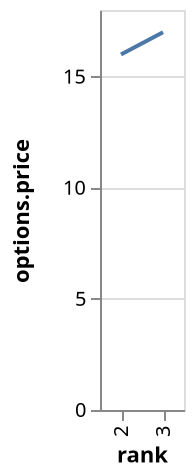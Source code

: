 {
  "$schema": "https://vega.github.io/schema/vega/v4.json",
  "autosize": "pad",
  "padding": 5,
  "height": 200,
  "style": "cell",
  "data": [
    {
      "name": "source_0",
      "values": [
        {"rank": "1"},
        {"rank": "2", "options": {"price": 16}},
        {"rank": "3", "options": {"price": 17}}
      ]
    },
    {
      "name": "data_0",
      "source": "source_0",
      "transform": [
        {
          "type": "formula",
          "expr": "datum[\"options\"] && datum[\"options\"][\"price\"]",
          "as": "options.price"
        },
        {"type": "filter", "expr": "datum.options != null"}
      ]
    }
  ],
  "signals": [
    {"name": "x_step", "value": 21},
    {
      "name": "width",
      "update": "bandspace(domain('x').length, 1, 0.5) * x_step"
    }
  ],
  "marks": [
    {
      "name": "marks",
      "type": "line",
      "style": ["line"],
      "sort": {"field": "datum[\"rank\"]", "order": "descending"},
      "from": {"data": "data_0"},
      "encode": {
        "update": {
          "stroke": {"value": "#4c78a8"},
          "tooltip": {
            "signal": "{\"rank\": ''+datum[\"rank\"], \"options.price\": format(datum[\"options.price\"], \"\")}"
          },
          "x": {"scale": "x", "field": "rank"},
          "y": {"scale": "y", "field": "options\\.price"},
          "defined": {
            "signal": "datum[\"options.price\"] !== null && !isNaN(datum[\"options.price\"])"
          }
        }
      }
    }
  ],
  "scales": [
    {
      "name": "x",
      "type": "point",
      "domain": {"data": "data_0", "field": "rank", "sort": true},
      "range": {"step": {"signal": "x_step"}},
      "padding": 0.5
    },
    {
      "name": "y",
      "type": "linear",
      "domain": {"data": "data_0", "field": "options\\.price"},
      "range": [{"signal": "height"}, 0],
      "nice": true,
      "zero": true
    }
  ],
  "axes": [
    {
      "scale": "x",
      "orient": "bottom",
      "grid": false,
      "title": "rank",
      "labelAlign": "right",
      "labelAngle": 270,
      "labelBaseline": "middle",
      "labelOverlap": true,
      "zindex": 1
    },
    {
      "scale": "y",
      "orient": "left",
      "grid": false,
      "title": "options.price",
      "labelOverlap": true,
      "tickCount": {"signal": "ceil(height/40)"},
      "zindex": 1
    },
    {
      "scale": "y",
      "orient": "left",
      "gridScale": "x",
      "grid": true,
      "tickCount": {"signal": "ceil(height/40)"},
      "domain": false,
      "labels": false,
      "maxExtent": 0,
      "minExtent": 0,
      "ticks": false,
      "zindex": 0
    }
  ],
  "config": {"axisY": {"minExtent": 30}, "legend": {"gradientLength": 185}}
}
